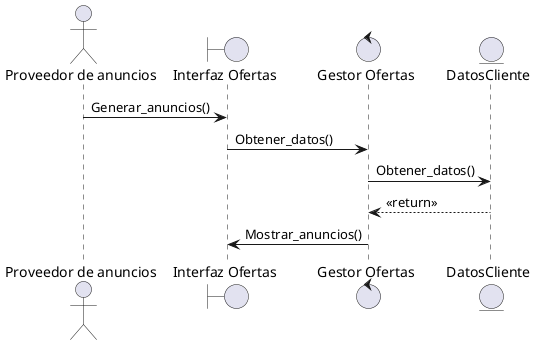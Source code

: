 @startuml

actor "Proveedor de anuncios"
boundary "Interfaz Ofertas"
control "Gestor Ofertas"
entity DatosCliente

"Proveedor de anuncios" -> "Interfaz Ofertas": Generar_anuncios()
"Interfaz Ofertas" -> "Gestor Ofertas": Obtener_datos()
"Gestor Ofertas" -> DatosCliente: Obtener_datos()
DatosCliente --> "Gestor Ofertas": <<return>>
"Gestor Ofertas" -> "Interfaz Ofertas": Mostrar_anuncios()

@enduml
